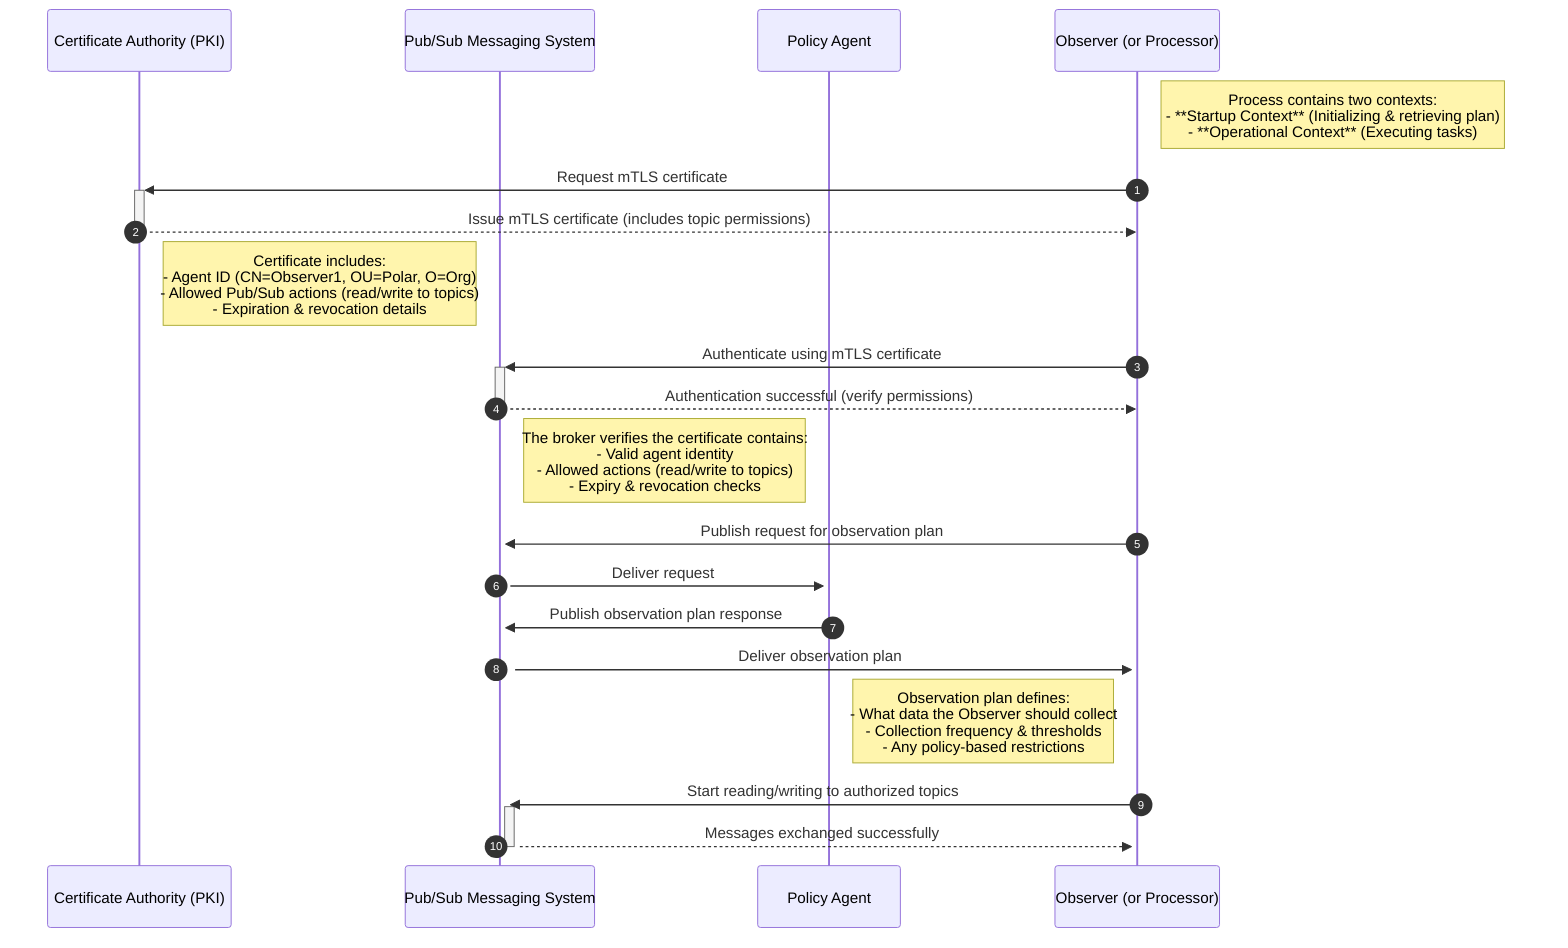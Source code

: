 sequenceDiagram
    autonumber
    participant CA as Certificate Authority (PKI)
    participant PubSub as Pub/Sub Messaging System
    participant PolicyAgent as Policy Agent
    participant Observer as Observer (or Processor)

    note right of Observer: Process contains two contexts:<br/> - **Startup Context** (Initializing & retrieving plan)<br/> - **Operational Context** (Executing tasks)

    %% Step 1: Obtain mTLS Certificate (Startup Context)
    Observer->>+CA: Request mTLS certificate
    CA-->>-Observer: Issue mTLS certificate (includes topic permissions)

    note right of CA: Certificate includes:<br/> - Agent ID (CN=Observer1, OU=Polar, O=Org)<br/> - Allowed Pub/Sub actions (read/write to topics)<br/> - Expiration & revocation details

    %% Step 2: Authenticate with Pub/Sub Broker (Startup Context)
    Observer->>+PubSub: Authenticate using mTLS certificate
    PubSub-->>-Observer: Authentication successful (verify permissions)

    note right of PubSub: The broker verifies the certificate contains:<br/> - Valid agent identity<br/> - Allowed actions (read/write to topics)<br/> - Expiry & revocation checks

    %% Step 3: Request Observation Plan from Policy Agent (Startup Context)
    Observer->>+PubSub: Publish request for observation plan
    PubSub->>+PolicyAgent: Deliver request
    PolicyAgent->>+PubSub: Publish observation plan response
    PubSub->>+Observer: Deliver observation plan

    note right of PolicyAgent: Observation plan defines:<br/> - What data the Observer should collect<br/> - Collection frequency & thresholds<br/> - Any policy-based restrictions

    %% Step 4: Observer Begins Execution (Operational Context)
    Observer->>+PubSub: Start reading/writing to authorized topics
    PubSub-->>-Observer: Messages exchanged successfully
